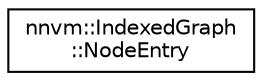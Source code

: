 digraph "Graphical Class Hierarchy"
{
 // LATEX_PDF_SIZE
  edge [fontname="Helvetica",fontsize="10",labelfontname="Helvetica",labelfontsize="10"];
  node [fontname="Helvetica",fontsize="10",shape=record];
  rankdir="LR";
  Node0 [label="nnvm::IndexedGraph\l::NodeEntry",height=0.2,width=0.4,color="black", fillcolor="white", style="filled",URL="$structnnvm_1_1IndexedGraph_1_1NodeEntry.html",tooltip="represents a data in the graph"];
}
